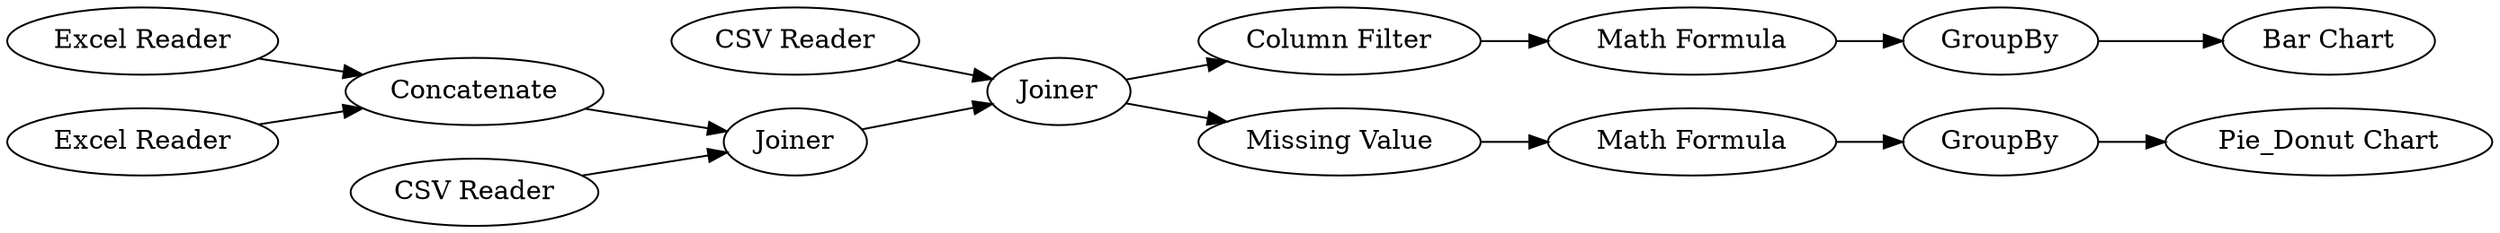 digraph {
	"-6952219985612309220_6" [label="CSV Reader"]
	"-6952219985612309220_9" [label=GroupBy]
	"-6952219985612309220_7" [label=Joiner]
	"-6952219985612309220_12" [label="Math Formula"]
	"-6952219985612309220_14" [label="Bar Chart"]
	"-6952219985612309220_2" [label="Excel Reader"]
	"-6952219985612309220_10" [label="Math Formula"]
	"-6952219985612309220_1" [label="Excel Reader"]
	"-6952219985612309220_13" [label=GroupBy]
	"-6952219985612309220_8" [label="Column Filter"]
	"-6952219985612309220_5" [label=Joiner]
	"-6952219985612309220_3" [label=Concatenate]
	"-6952219985612309220_4" [label="CSV Reader"]
	"-6952219985612309220_11" [label="Missing Value"]
	"-6952219985612309220_15" [label="Pie_Donut Chart"]
	"-6952219985612309220_2" -> "-6952219985612309220_3"
	"-6952219985612309220_8" -> "-6952219985612309220_10"
	"-6952219985612309220_6" -> "-6952219985612309220_7"
	"-6952219985612309220_4" -> "-6952219985612309220_5"
	"-6952219985612309220_5" -> "-6952219985612309220_7"
	"-6952219985612309220_3" -> "-6952219985612309220_5"
	"-6952219985612309220_7" -> "-6952219985612309220_8"
	"-6952219985612309220_12" -> "-6952219985612309220_13"
	"-6952219985612309220_13" -> "-6952219985612309220_15"
	"-6952219985612309220_11" -> "-6952219985612309220_12"
	"-6952219985612309220_10" -> "-6952219985612309220_9"
	"-6952219985612309220_9" -> "-6952219985612309220_14"
	"-6952219985612309220_7" -> "-6952219985612309220_11"
	"-6952219985612309220_1" -> "-6952219985612309220_3"
	rankdir=LR
}
